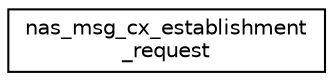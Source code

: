 digraph "Graphical Class Hierarchy"
{
 // LATEX_PDF_SIZE
  edge [fontname="Helvetica",fontsize="10",labelfontname="Helvetica",labelfontsize="10"];
  node [fontname="Helvetica",fontsize="10",shape=record];
  rankdir="LR";
  Node0 [label="nas_msg_cx_establishment\l_request",height=0.2,width=0.4,color="black", fillcolor="white", style="filled",URL="$structnas__msg__cx__establishment__request.html",tooltip=" "];
}
